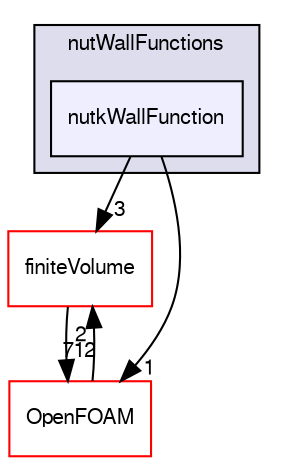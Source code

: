 digraph "src/TurbulenceModels/turbulenceModels/RAS/derivedFvPatchFields/wallFunctions/nutWallFunctions/nutkWallFunction" {
  bgcolor=transparent;
  compound=true
  node [ fontsize="10", fontname="FreeSans"];
  edge [ labelfontsize="10", labelfontname="FreeSans"];
  subgraph clusterdir_f417327ac357b6ca5fe28d357e623359 {
    graph [ bgcolor="#ddddee", pencolor="black", label="nutWallFunctions" fontname="FreeSans", fontsize="10", URL="dir_f417327ac357b6ca5fe28d357e623359.html"]
  dir_ab065112ce5e78328dc1658c557f6321 [shape=box, label="nutkWallFunction", style="filled", fillcolor="#eeeeff", pencolor="black", URL="dir_ab065112ce5e78328dc1658c557f6321.html"];
  }
  dir_9bd15774b555cf7259a6fa18f99fe99b [shape=box label="finiteVolume" color="red" URL="dir_9bd15774b555cf7259a6fa18f99fe99b.html"];
  dir_c5473ff19b20e6ec4dfe5c310b3778a8 [shape=box label="OpenFOAM" color="red" URL="dir_c5473ff19b20e6ec4dfe5c310b3778a8.html"];
  dir_9bd15774b555cf7259a6fa18f99fe99b->dir_c5473ff19b20e6ec4dfe5c310b3778a8 [headlabel="712", labeldistance=1.5 headhref="dir_000749_001732.html"];
  dir_ab065112ce5e78328dc1658c557f6321->dir_9bd15774b555cf7259a6fa18f99fe99b [headlabel="3", labeldistance=1.5 headhref="dir_002994_000749.html"];
  dir_ab065112ce5e78328dc1658c557f6321->dir_c5473ff19b20e6ec4dfe5c310b3778a8 [headlabel="1", labeldistance=1.5 headhref="dir_002994_001732.html"];
  dir_c5473ff19b20e6ec4dfe5c310b3778a8->dir_9bd15774b555cf7259a6fa18f99fe99b [headlabel="2", labeldistance=1.5 headhref="dir_001732_000749.html"];
}
